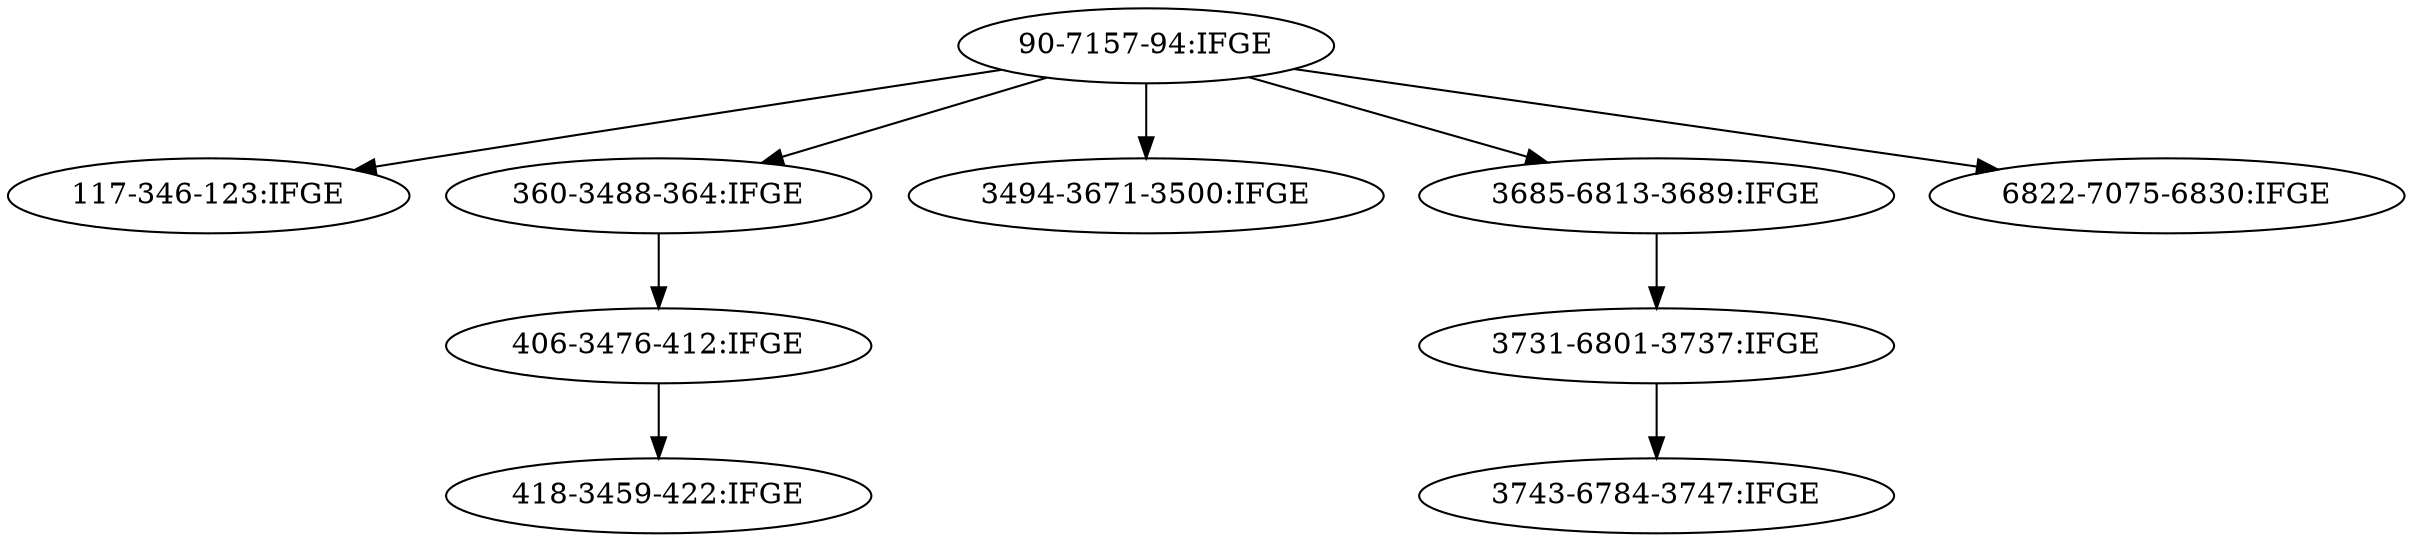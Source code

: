 digraph depgraph {
"90-7157-94:IFGE"
"90-7157-94:IFGE" -> "117-346-123:IFGE"
"90-7157-94:IFGE" -> "360-3488-364:IFGE"
"360-3488-364:IFGE" -> "406-3476-412:IFGE"
"406-3476-412:IFGE" -> "418-3459-422:IFGE"
"90-7157-94:IFGE" -> "3494-3671-3500:IFGE"
"90-7157-94:IFGE" -> "3685-6813-3689:IFGE"
"3685-6813-3689:IFGE" -> "3731-6801-3737:IFGE"
"3731-6801-3737:IFGE" -> "3743-6784-3747:IFGE"
"90-7157-94:IFGE" -> "6822-7075-6830:IFGE"
}